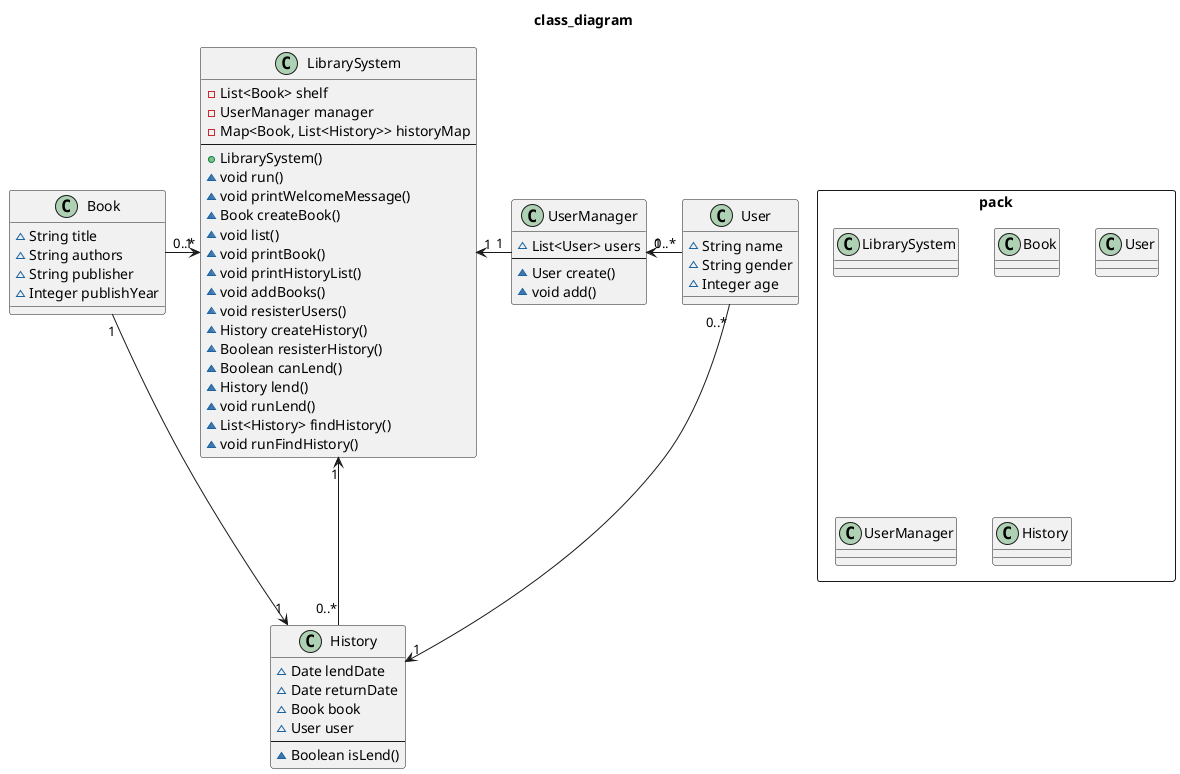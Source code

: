 @startuml
title class_diagram

package pack <<Rectangle>> {
    class LibrarySystem 
    class Book 
    class User
    class UserManager
    class History
}

class LibrarySystem {
    -List<Book> shelf
    -UserManager manager
    -Map<Book, List<History>> historyMap
    --
    +LibrarySystem()
    ~void run()
    ~void printWelcomeMessage()
    ~Book createBook()
    ~void list()
    ~void printBook()
    ~void printHistoryList()
    ~void addBooks()
    ~void resisterUsers()
    ~History createHistory()
    ~Boolean resisterHistory()
    ~Boolean canLend()
    ~History lend()
    ~void runLend()
    ~List<History> findHistory()
    ~void runFindHistory()
}
class Book {
    ~String title
    ~String authors
    ~String publisher
    ~Integer publishYear
}
class User {
    ~String name
    ~String gender
    ~Integer age
}
class UserManager {
    ~List<User> users
    --
    ~User create()
    ~void add()
}
class History {
    ~Date lendDate
    ~Date returnDate
    ~Book book
    ~User user
    --
    ~Boolean isLend()
}

Book "0..*"->"1" LibrarySystem
LibrarySystem "1"<-"1" UserManager
UserManager "1"<-"0..*" User
History "0..*"-up-->"1" LibrarySystem
Book "1"->"1" History
User "0..*"->"1" History

@enduml